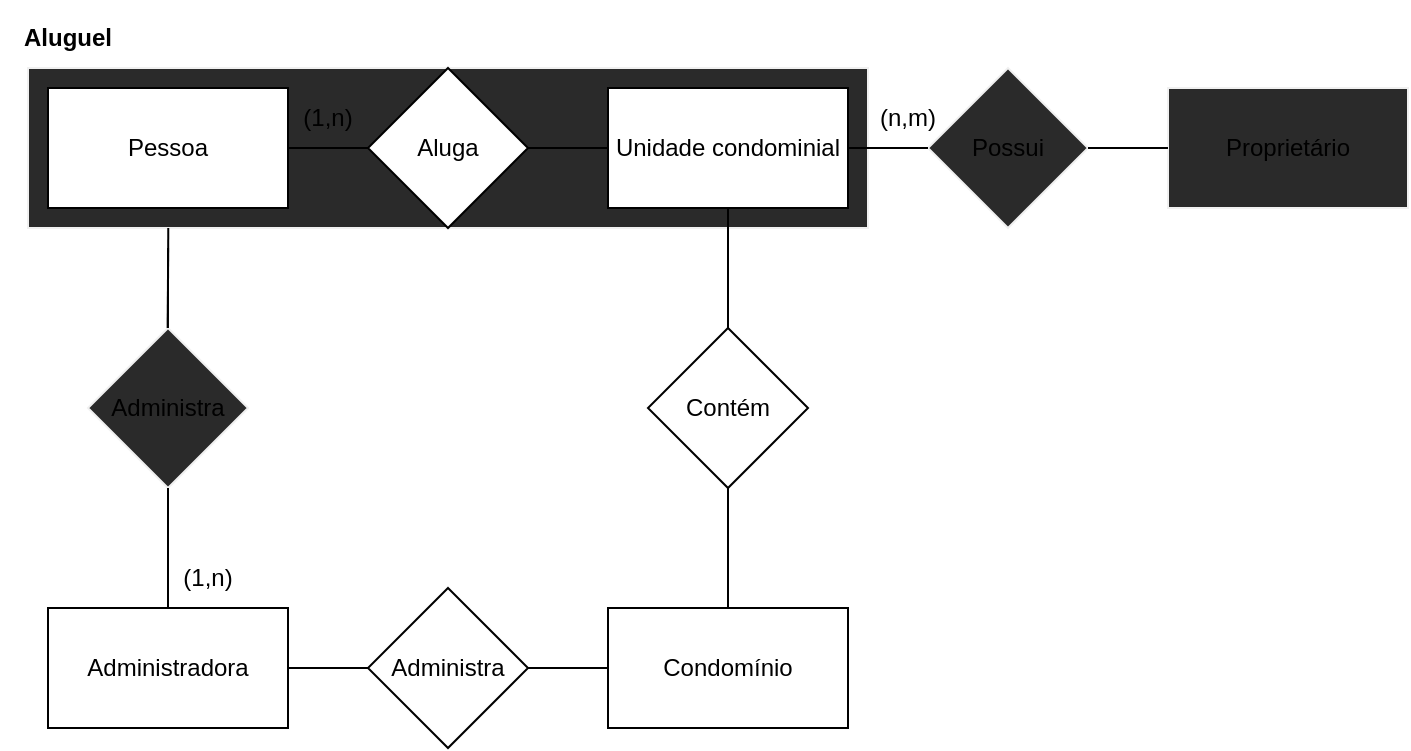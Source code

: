 <mxfile version="17.4.5" type="github">
  <diagram id="hVVn43vC36BYdRfXm3u4" name="Page-1">
    <mxGraphModel dx="1067" dy="483" grid="1" gridSize="10" guides="1" tooltips="1" connect="1" arrows="1" fold="1" page="1" pageScale="1" pageWidth="827" pageHeight="1169" math="0" shadow="0">
      <root>
        <mxCell id="0" />
        <mxCell id="1" parent="0" />
        <mxCell id="d03rARZSo3RvgWNsUNNd-27" value="" style="rounded=0;whiteSpace=wrap;html=1;shadow=0;strokeColor=#F0F0F0;fillColor=#2A2A2A;" vertex="1" parent="1">
          <mxGeometry x="110" y="280" width="420" height="80" as="geometry" />
        </mxCell>
        <mxCell id="d03rARZSo3RvgWNsUNNd-1" value="Administradora" style="rounded=0;whiteSpace=wrap;html=1;" vertex="1" parent="1">
          <mxGeometry x="120" y="550" width="120" height="60" as="geometry" />
        </mxCell>
        <mxCell id="d03rARZSo3RvgWNsUNNd-2" value="Administra" style="rhombus;whiteSpace=wrap;html=1;" vertex="1" parent="1">
          <mxGeometry x="280" y="540" width="80" height="80" as="geometry" />
        </mxCell>
        <mxCell id="d03rARZSo3RvgWNsUNNd-3" value="Condomínio" style="rounded=0;whiteSpace=wrap;html=1;" vertex="1" parent="1">
          <mxGeometry x="400" y="550" width="120" height="60" as="geometry" />
        </mxCell>
        <mxCell id="d03rARZSo3RvgWNsUNNd-4" value="Contém" style="rhombus;whiteSpace=wrap;html=1;" vertex="1" parent="1">
          <mxGeometry x="420" y="410" width="80" height="80" as="geometry" />
        </mxCell>
        <mxCell id="d03rARZSo3RvgWNsUNNd-5" value="Unidade condominial" style="rounded=0;whiteSpace=wrap;html=1;" vertex="1" parent="1">
          <mxGeometry x="400" y="290" width="120" height="60" as="geometry" />
        </mxCell>
        <mxCell id="d03rARZSo3RvgWNsUNNd-6" value="Aluga" style="rhombus;whiteSpace=wrap;html=1;" vertex="1" parent="1">
          <mxGeometry x="280" y="280" width="80" height="80" as="geometry" />
        </mxCell>
        <mxCell id="d03rARZSo3RvgWNsUNNd-7" value="Pessoa" style="rounded=0;whiteSpace=wrap;html=1;" vertex="1" parent="1">
          <mxGeometry x="120" y="290" width="120" height="60" as="geometry" />
        </mxCell>
        <mxCell id="d03rARZSo3RvgWNsUNNd-8" value="" style="endArrow=none;html=1;rounded=0;entryX=0.5;entryY=1;entryDx=0;entryDy=0;exitX=0.5;exitY=0;exitDx=0;exitDy=0;" edge="1" parent="1" source="d03rARZSo3RvgWNsUNNd-4" target="d03rARZSo3RvgWNsUNNd-5">
          <mxGeometry width="50" height="50" relative="1" as="geometry">
            <mxPoint x="400" y="410" as="sourcePoint" />
            <mxPoint x="450" y="360" as="targetPoint" />
          </mxGeometry>
        </mxCell>
        <mxCell id="d03rARZSo3RvgWNsUNNd-9" value="" style="endArrow=none;html=1;rounded=0;entryX=0;entryY=0.5;entryDx=0;entryDy=0;exitX=1;exitY=0.5;exitDx=0;exitDy=0;" edge="1" parent="1" source="d03rARZSo3RvgWNsUNNd-1" target="d03rARZSo3RvgWNsUNNd-2">
          <mxGeometry width="50" height="50" relative="1" as="geometry">
            <mxPoint x="230" y="580" as="sourcePoint" />
            <mxPoint x="280" y="530" as="targetPoint" />
          </mxGeometry>
        </mxCell>
        <mxCell id="d03rARZSo3RvgWNsUNNd-10" value="" style="endArrow=none;html=1;rounded=0;entryX=0;entryY=0.5;entryDx=0;entryDy=0;exitX=1;exitY=0.5;exitDx=0;exitDy=0;" edge="1" parent="1" source="d03rARZSo3RvgWNsUNNd-2" target="d03rARZSo3RvgWNsUNNd-3">
          <mxGeometry width="50" height="50" relative="1" as="geometry">
            <mxPoint x="350" y="580" as="sourcePoint" />
            <mxPoint x="400" y="530" as="targetPoint" />
          </mxGeometry>
        </mxCell>
        <mxCell id="d03rARZSo3RvgWNsUNNd-11" value="" style="endArrow=none;html=1;rounded=0;exitX=0.5;exitY=0;exitDx=0;exitDy=0;entryX=0.5;entryY=1;entryDx=0;entryDy=0;" edge="1" parent="1" source="d03rARZSo3RvgWNsUNNd-3" target="d03rARZSo3RvgWNsUNNd-4">
          <mxGeometry width="50" height="50" relative="1" as="geometry">
            <mxPoint x="400" y="540" as="sourcePoint" />
            <mxPoint x="450" y="490" as="targetPoint" />
          </mxGeometry>
        </mxCell>
        <mxCell id="d03rARZSo3RvgWNsUNNd-12" value="" style="endArrow=none;html=1;rounded=0;entryX=0;entryY=0.5;entryDx=0;entryDy=0;exitX=1;exitY=0.5;exitDx=0;exitDy=0;" edge="1" parent="1" source="d03rARZSo3RvgWNsUNNd-6" target="d03rARZSo3RvgWNsUNNd-5">
          <mxGeometry width="50" height="50" relative="1" as="geometry">
            <mxPoint x="350" y="320" as="sourcePoint" />
            <mxPoint x="400" y="270" as="targetPoint" />
          </mxGeometry>
        </mxCell>
        <mxCell id="d03rARZSo3RvgWNsUNNd-13" value="" style="endArrow=none;html=1;rounded=0;exitX=1;exitY=0.5;exitDx=0;exitDy=0;entryX=0;entryY=0.5;entryDx=0;entryDy=0;" edge="1" parent="1" source="d03rARZSo3RvgWNsUNNd-7" target="d03rARZSo3RvgWNsUNNd-6">
          <mxGeometry width="50" height="50" relative="1" as="geometry">
            <mxPoint x="220" y="370" as="sourcePoint" />
            <mxPoint x="270" y="320" as="targetPoint" />
          </mxGeometry>
        </mxCell>
        <mxCell id="d03rARZSo3RvgWNsUNNd-15" value="&lt;b&gt;Aluguel&lt;/b&gt;" style="text;html=1;strokeColor=none;fillColor=none;align=center;verticalAlign=middle;whiteSpace=wrap;rounded=0;shadow=1;" vertex="1" parent="1">
          <mxGeometry x="100" y="250" width="60" height="30" as="geometry" />
        </mxCell>
        <mxCell id="d03rARZSo3RvgWNsUNNd-16" value="Administra" style="rhombus;whiteSpace=wrap;html=1;shadow=0;strokeColor=#F0F0F0;fillColor=#2A2A2A;" vertex="1" parent="1">
          <mxGeometry x="140" y="410" width="80" height="80" as="geometry" />
        </mxCell>
        <mxCell id="d03rARZSo3RvgWNsUNNd-17" value="" style="endArrow=none;html=1;rounded=0;exitX=0.5;exitY=0;exitDx=0;exitDy=0;entryX=0.5;entryY=1;entryDx=0;entryDy=0;" edge="1" parent="1" source="d03rARZSo3RvgWNsUNNd-1" target="d03rARZSo3RvgWNsUNNd-16">
          <mxGeometry width="50" height="50" relative="1" as="geometry">
            <mxPoint x="120" y="540" as="sourcePoint" />
            <mxPoint x="170" y="490" as="targetPoint" />
          </mxGeometry>
        </mxCell>
        <mxCell id="d03rARZSo3RvgWNsUNNd-18" value="" style="endArrow=none;html=1;rounded=0;entryX=0.167;entryY=1;entryDx=0;entryDy=0;entryPerimeter=0;" edge="1" parent="1">
          <mxGeometry width="50" height="50" relative="1" as="geometry">
            <mxPoint x="179.9" y="410" as="sourcePoint" />
            <mxPoint x="180.04" y="370" as="targetPoint" />
          </mxGeometry>
        </mxCell>
        <mxCell id="d03rARZSo3RvgWNsUNNd-19" value="(1,n)" style="text;html=1;strokeColor=none;fillColor=none;align=center;verticalAlign=middle;whiteSpace=wrap;rounded=0;shadow=0;" vertex="1" parent="1">
          <mxGeometry x="230" y="290" width="60" height="30" as="geometry" />
        </mxCell>
        <mxCell id="d03rARZSo3RvgWNsUNNd-20" value="(1,n)" style="text;html=1;strokeColor=none;fillColor=none;align=center;verticalAlign=middle;whiteSpace=wrap;rounded=0;shadow=0;" vertex="1" parent="1">
          <mxGeometry x="170" y="520" width="60" height="30" as="geometry" />
        </mxCell>
        <mxCell id="d03rARZSo3RvgWNsUNNd-21" value="Possui" style="rhombus;whiteSpace=wrap;html=1;shadow=0;strokeColor=#F0F0F0;fillColor=#2A2A2A;" vertex="1" parent="1">
          <mxGeometry x="560" y="280" width="80" height="80" as="geometry" />
        </mxCell>
        <mxCell id="d03rARZSo3RvgWNsUNNd-23" value="" style="endArrow=none;html=1;rounded=0;entryX=0;entryY=0.5;entryDx=0;entryDy=0;" edge="1" parent="1" source="d03rARZSo3RvgWNsUNNd-5" target="d03rARZSo3RvgWNsUNNd-21">
          <mxGeometry width="50" height="50" relative="1" as="geometry">
            <mxPoint x="520" y="370" as="sourcePoint" />
            <mxPoint x="590.711" y="320" as="targetPoint" />
          </mxGeometry>
        </mxCell>
        <mxCell id="d03rARZSo3RvgWNsUNNd-24" value="Proprietário" style="rounded=0;whiteSpace=wrap;html=1;shadow=0;strokeColor=#F0F0F0;fillColor=#2A2A2A;" vertex="1" parent="1">
          <mxGeometry x="680" y="290" width="120" height="60" as="geometry" />
        </mxCell>
        <mxCell id="d03rARZSo3RvgWNsUNNd-25" value="" style="endArrow=none;html=1;rounded=0;entryX=0;entryY=0.5;entryDx=0;entryDy=0;exitX=1;exitY=0.5;exitDx=0;exitDy=0;" edge="1" parent="1" source="d03rARZSo3RvgWNsUNNd-21" target="d03rARZSo3RvgWNsUNNd-24">
          <mxGeometry width="50" height="50" relative="1" as="geometry">
            <mxPoint x="580" y="340" as="sourcePoint" />
            <mxPoint x="630" y="290" as="targetPoint" />
          </mxGeometry>
        </mxCell>
        <mxCell id="d03rARZSo3RvgWNsUNNd-28" value="" style="endArrow=none;html=1;rounded=0;entryX=0.167;entryY=1;entryDx=0;entryDy=0;entryPerimeter=0;" edge="1" parent="1" target="d03rARZSo3RvgWNsUNNd-27">
          <mxGeometry width="50" height="50" relative="1" as="geometry">
            <mxPoint x="179.9" y="410" as="sourcePoint" />
            <mxPoint x="180" y="370" as="targetPoint" />
          </mxGeometry>
        </mxCell>
        <mxCell id="d03rARZSo3RvgWNsUNNd-29" value="(n,m)" style="text;html=1;strokeColor=none;fillColor=none;align=center;verticalAlign=middle;whiteSpace=wrap;rounded=0;shadow=0;" vertex="1" parent="1">
          <mxGeometry x="520" y="290" width="60" height="30" as="geometry" />
        </mxCell>
      </root>
    </mxGraphModel>
  </diagram>
</mxfile>
